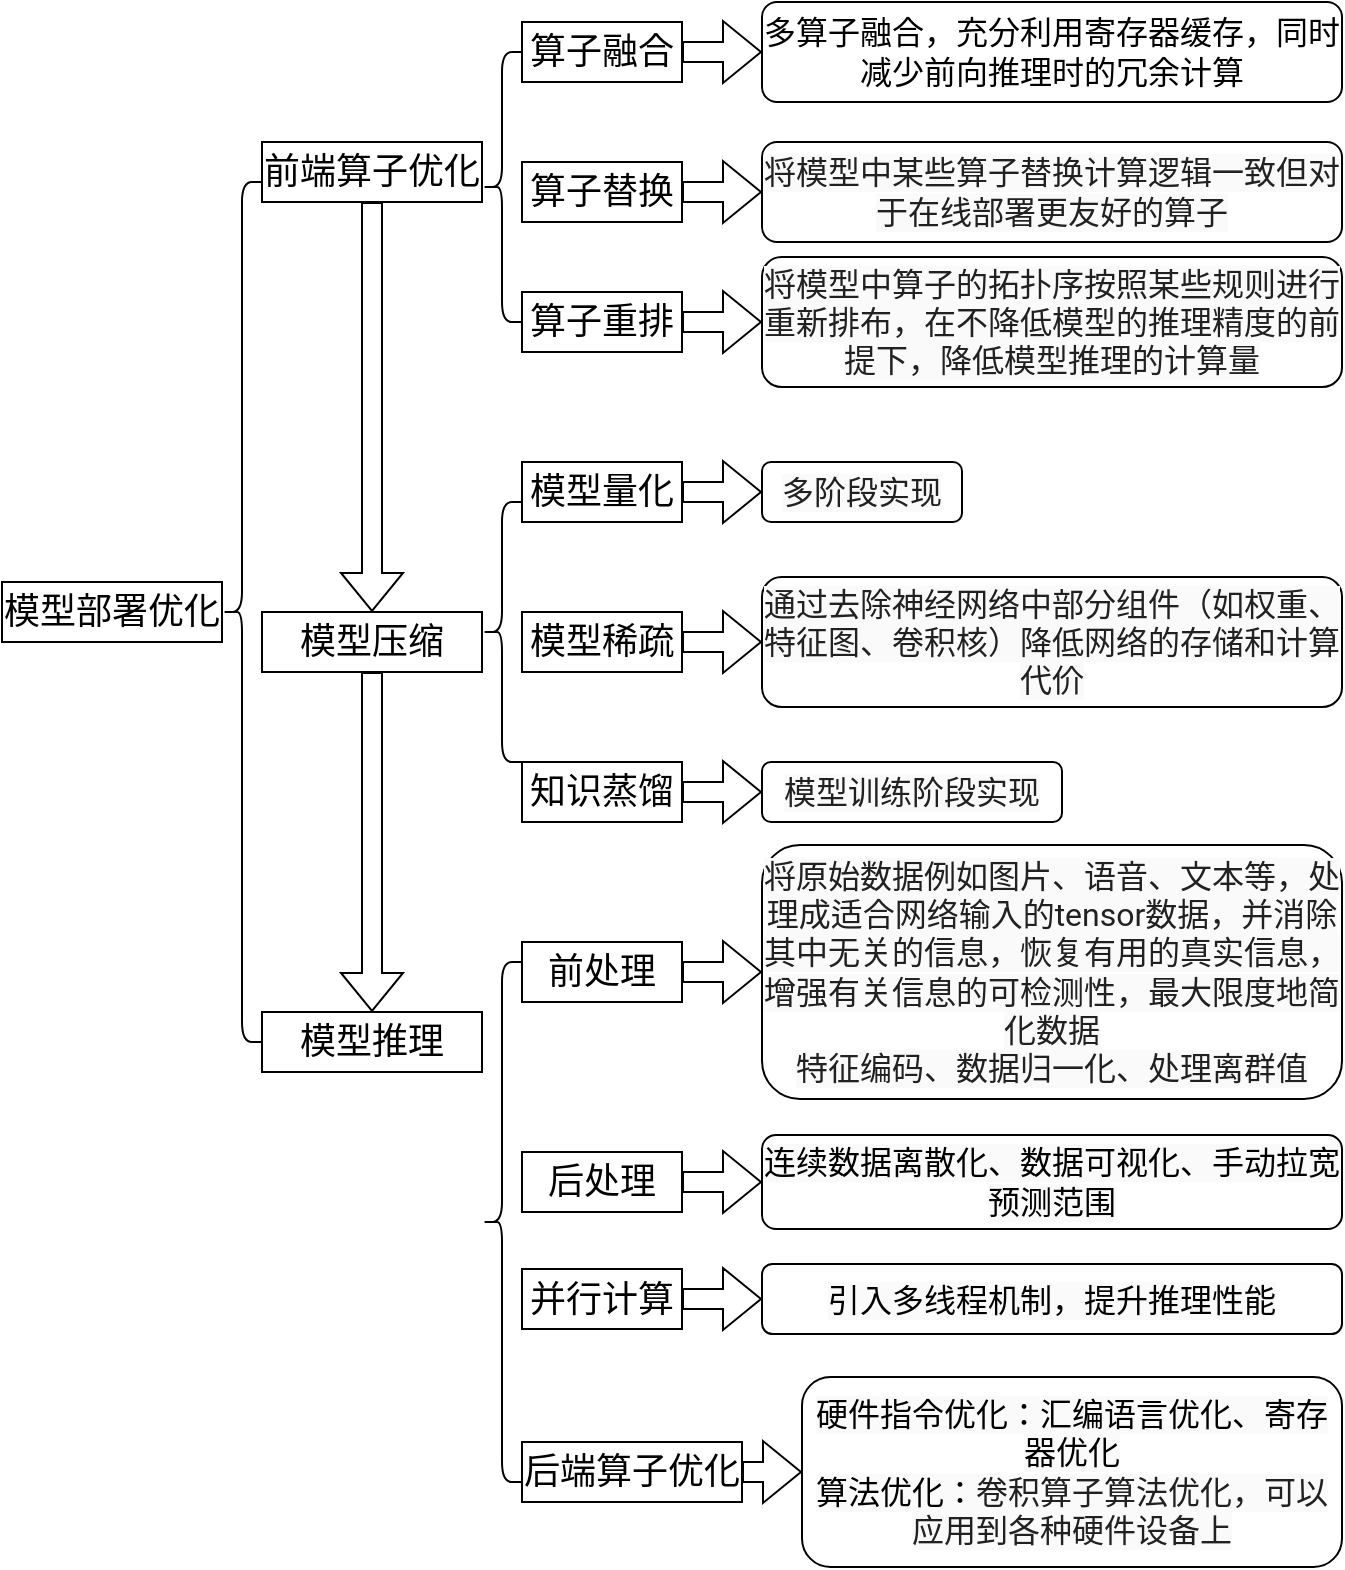 <mxfile version="24.7.5">
  <diagram name="第 1 页" id="tp657_Ba1racLbOtVIkM">
    <mxGraphModel dx="1036" dy="606" grid="1" gridSize="10" guides="1" tooltips="1" connect="1" arrows="1" fold="1" page="1" pageScale="1" pageWidth="827" pageHeight="1169" math="0" shadow="0">
      <root>
        <mxCell id="0" />
        <mxCell id="1" parent="0" />
        <mxCell id="FMcQ-yZuk6v02xoVI1cC-1" value="&lt;font style=&quot;font-size: 18px;&quot;&gt;模型部署优化&lt;/font&gt;" style="rounded=0;whiteSpace=wrap;html=1;" parent="1" vertex="1">
          <mxGeometry x="50" y="400" width="110" height="30" as="geometry" />
        </mxCell>
        <mxCell id="FMcQ-yZuk6v02xoVI1cC-2" value="&lt;font style=&quot;font-size: 16px;&quot;&gt;多算子融合，充分利用寄存器缓存，同时减少前向推理时的冗余计算&lt;/font&gt;" style="rounded=1;whiteSpace=wrap;html=1;" parent="1" vertex="1">
          <mxGeometry x="430" y="110" width="290" height="50" as="geometry" />
        </mxCell>
        <mxCell id="FMcQ-yZuk6v02xoVI1cC-5" value="&lt;font style=&quot;font-size: 18px;&quot;&gt;前端算子优化&lt;/font&gt;" style="rounded=0;whiteSpace=wrap;html=1;" parent="1" vertex="1">
          <mxGeometry x="180" y="180" width="110" height="30" as="geometry" />
        </mxCell>
        <mxCell id="FMcQ-yZuk6v02xoVI1cC-6" value="" style="shape=curlyBracket;whiteSpace=wrap;html=1;rounded=1;labelPosition=left;verticalLabelPosition=middle;align=right;verticalAlign=middle;" parent="1" vertex="1">
          <mxGeometry x="160" y="200" width="20" height="430" as="geometry" />
        </mxCell>
        <mxCell id="FMcQ-yZuk6v02xoVI1cC-15" value="" style="shape=curlyBracket;whiteSpace=wrap;html=1;rounded=1;labelPosition=left;verticalLabelPosition=middle;align=right;verticalAlign=middle;" parent="1" vertex="1">
          <mxGeometry x="290" y="135" width="20" height="135" as="geometry" />
        </mxCell>
        <mxCell id="FMcQ-yZuk6v02xoVI1cC-16" value="&lt;font style=&quot;font-size: 18px;&quot;&gt;算子融合&lt;/font&gt;" style="rounded=0;whiteSpace=wrap;html=1;" parent="1" vertex="1">
          <mxGeometry x="310" y="120" width="80" height="30" as="geometry" />
        </mxCell>
        <mxCell id="FMcQ-yZuk6v02xoVI1cC-17" value="&lt;font style=&quot;font-size: 18px;&quot;&gt;算子替换&lt;/font&gt;" style="rounded=0;whiteSpace=wrap;html=1;" parent="1" vertex="1">
          <mxGeometry x="310" y="190" width="80" height="30" as="geometry" />
        </mxCell>
        <mxCell id="FMcQ-yZuk6v02xoVI1cC-18" value="&lt;font style=&quot;font-size: 18px;&quot;&gt;算子重排&lt;/font&gt;" style="rounded=0;whiteSpace=wrap;html=1;" parent="1" vertex="1">
          <mxGeometry x="310" y="255" width="80" height="30" as="geometry" />
        </mxCell>
        <mxCell id="FMcQ-yZuk6v02xoVI1cC-19" value="&lt;font style=&quot;font-size: 18px;&quot;&gt;模型压缩&lt;/font&gt;" style="rounded=0;whiteSpace=wrap;html=1;" parent="1" vertex="1">
          <mxGeometry x="180" y="415" width="110" height="30" as="geometry" />
        </mxCell>
        <mxCell id="FMcQ-yZuk6v02xoVI1cC-21" value="" style="shape=curlyBracket;whiteSpace=wrap;html=1;rounded=1;labelPosition=left;verticalLabelPosition=middle;align=right;verticalAlign=middle;" parent="1" vertex="1">
          <mxGeometry x="290" y="360" width="20" height="130" as="geometry" />
        </mxCell>
        <mxCell id="FMcQ-yZuk6v02xoVI1cC-22" value="&lt;font style=&quot;font-size: 18px;&quot;&gt;模型量化&lt;/font&gt;" style="rounded=0;whiteSpace=wrap;html=1;" parent="1" vertex="1">
          <mxGeometry x="310" y="340" width="80" height="30" as="geometry" />
        </mxCell>
        <mxCell id="FMcQ-yZuk6v02xoVI1cC-23" value="&lt;font style=&quot;font-size: 18px;&quot;&gt;模型稀疏&lt;/font&gt;&lt;span style=&quot;color: rgba(0, 0, 0, 0); font-family: monospace; font-size: 0px; text-align: start; text-wrap: nowrap;&quot;&gt;%3CmxGraphModel%3E%3Croot%3E%3CmxCell%20id%3D%220%22%2F%3E%3CmxCell%20id%3D%221%22%20parent%3D%220%22%2F%3E%3CmxCell%20id%3D%222%22%20value%3D%22%26lt%3Bfont%20style%3D%26quot%3Bfont-size%3A%2018px%3B%26quot%3B%26gt%3B%E6%A8%A1%E5%9E%8B%E9%87%8F%E5%8C%96%26lt%3B%2Ffont%26gt%3B%22%20style%3D%22rounded%3D0%3BwhiteSpace%3Dwrap%3Bhtml%3D1%3B%22%20vertex%3D%221%22%20parent%3D%221%22%3E%3CmxGeometry%20x%3D%22280%22%20y%3D%22300%22%20width%3D%2280%22%20height%3D%2230%22%20as%3D%22geometry%22%2F%3E%3C%2FmxCell%3E%3C%2Froot%3E%3C%2FmxGraphModel%3E&lt;/span&gt;" style="rounded=0;whiteSpace=wrap;html=1;" parent="1" vertex="1">
          <mxGeometry x="310" y="415" width="80" height="30" as="geometry" />
        </mxCell>
        <mxCell id="FMcQ-yZuk6v02xoVI1cC-24" value="&lt;font style=&quot;font-size: 18px;&quot;&gt;知识蒸馏&lt;/font&gt;" style="rounded=0;whiteSpace=wrap;html=1;" parent="1" vertex="1">
          <mxGeometry x="310" y="490" width="80" height="30" as="geometry" />
        </mxCell>
        <mxCell id="FMcQ-yZuk6v02xoVI1cC-25" value="&lt;font style=&quot;font-size: 18px;&quot;&gt;模型推理&lt;/font&gt;" style="rounded=0;whiteSpace=wrap;html=1;" parent="1" vertex="1">
          <mxGeometry x="180" y="615" width="110" height="30" as="geometry" />
        </mxCell>
        <mxCell id="FMcQ-yZuk6v02xoVI1cC-26" value="" style="shape=curlyBracket;whiteSpace=wrap;html=1;rounded=1;labelPosition=left;verticalLabelPosition=middle;align=right;verticalAlign=middle;size=0.5;" parent="1" vertex="1">
          <mxGeometry x="290" y="590" width="20" height="260" as="geometry" />
        </mxCell>
        <mxCell id="FMcQ-yZuk6v02xoVI1cC-27" value="&lt;font style=&quot;font-size: 18px;&quot;&gt;前处理&lt;/font&gt;" style="rounded=0;whiteSpace=wrap;html=1;" parent="1" vertex="1">
          <mxGeometry x="310" y="580" width="80" height="30" as="geometry" />
        </mxCell>
        <mxCell id="FMcQ-yZuk6v02xoVI1cC-28" value="&lt;font style=&quot;font-size: 18px;&quot;&gt;后端算子优化&lt;/font&gt;" style="rounded=0;whiteSpace=wrap;html=1;" parent="1" vertex="1">
          <mxGeometry x="310" y="830" width="110" height="30" as="geometry" />
        </mxCell>
        <mxCell id="FMcQ-yZuk6v02xoVI1cC-29" value="&lt;font style=&quot;font-size: 18px;&quot;&gt;并行计算&lt;/font&gt;" style="rounded=0;whiteSpace=wrap;html=1;" parent="1" vertex="1">
          <mxGeometry x="310" y="743.5" width="80" height="30" as="geometry" />
        </mxCell>
        <mxCell id="FMcQ-yZuk6v02xoVI1cC-32" value="" style="shape=flexArrow;endArrow=classic;html=1;rounded=0;exitX=0.5;exitY=1;exitDx=0;exitDy=0;entryX=0.5;entryY=0;entryDx=0;entryDy=0;" parent="1" source="FMcQ-yZuk6v02xoVI1cC-5" target="FMcQ-yZuk6v02xoVI1cC-19" edge="1">
          <mxGeometry width="50" height="50" relative="1" as="geometry">
            <mxPoint x="60" y="200" as="sourcePoint" />
            <mxPoint x="110" y="150" as="targetPoint" />
          </mxGeometry>
        </mxCell>
        <mxCell id="FMcQ-yZuk6v02xoVI1cC-33" value="" style="shape=flexArrow;endArrow=classic;html=1;rounded=0;exitX=0.5;exitY=1;exitDx=0;exitDy=0;entryX=0.5;entryY=0;entryDx=0;entryDy=0;" parent="1" source="FMcQ-yZuk6v02xoVI1cC-19" target="FMcQ-yZuk6v02xoVI1cC-25" edge="1">
          <mxGeometry width="50" height="50" relative="1" as="geometry">
            <mxPoint x="245" y="280" as="sourcePoint" />
            <mxPoint x="245" y="425" as="targetPoint" />
          </mxGeometry>
        </mxCell>
        <mxCell id="FMcQ-yZuk6v02xoVI1cC-34" value="&lt;span style=&quot;color: rgba(0, 0, 0, 0.87); font-family: Roboto, &amp;quot;Noto Sans SC Sliced&amp;quot;, sans-serif; font-size: 16px; text-align: start; background-color: rgb(250, 250, 250);&quot;&gt;将模型中某些算子替换计算逻辑一致但对于在线部署更友好的算子&lt;/span&gt;" style="rounded=1;whiteSpace=wrap;html=1;" parent="1" vertex="1">
          <mxGeometry x="430" y="180" width="290" height="50" as="geometry" />
        </mxCell>
        <mxCell id="FMcQ-yZuk6v02xoVI1cC-35" value="&lt;span style=&quot;color: rgba(0, 0, 0, 0.87); font-family: Roboto, &amp;quot;Noto Sans SC Sliced&amp;quot;, sans-serif; font-size: 16px; text-align: start; background-color: rgb(250, 250, 250);&quot;&gt;将模型中算子的拓扑序按照某些规则进行重新排布，在不降低模型的推理精度的前提下，降低模型推理的计算量&lt;/span&gt;" style="rounded=1;whiteSpace=wrap;html=1;" parent="1" vertex="1">
          <mxGeometry x="430" y="237.5" width="290" height="65" as="geometry" />
        </mxCell>
        <mxCell id="FMcQ-yZuk6v02xoVI1cC-36" value="" style="shape=flexArrow;endArrow=classic;html=1;rounded=0;exitX=1;exitY=0.5;exitDx=0;exitDy=0;entryX=0;entryY=0.5;entryDx=0;entryDy=0;" parent="1" source="FMcQ-yZuk6v02xoVI1cC-16" target="FMcQ-yZuk6v02xoVI1cC-2" edge="1">
          <mxGeometry width="50" height="50" relative="1" as="geometry">
            <mxPoint x="410" y="110" as="sourcePoint" />
            <mxPoint x="460" y="60" as="targetPoint" />
          </mxGeometry>
        </mxCell>
        <mxCell id="FMcQ-yZuk6v02xoVI1cC-37" value="" style="shape=flexArrow;endArrow=classic;html=1;rounded=0;exitX=1;exitY=0.5;exitDx=0;exitDy=0;entryX=0;entryY=0.5;entryDx=0;entryDy=0;" parent="1" source="FMcQ-yZuk6v02xoVI1cC-18" target="FMcQ-yZuk6v02xoVI1cC-35" edge="1">
          <mxGeometry width="50" height="50" relative="1" as="geometry">
            <mxPoint x="400" y="145" as="sourcePoint" />
            <mxPoint x="440" y="145" as="targetPoint" />
          </mxGeometry>
        </mxCell>
        <mxCell id="FMcQ-yZuk6v02xoVI1cC-38" value="" style="shape=flexArrow;endArrow=classic;html=1;rounded=0;exitX=1;exitY=0.5;exitDx=0;exitDy=0;entryX=0;entryY=0.5;entryDx=0;entryDy=0;" parent="1" source="FMcQ-yZuk6v02xoVI1cC-17" target="FMcQ-yZuk6v02xoVI1cC-34" edge="1">
          <mxGeometry width="50" height="50" relative="1" as="geometry">
            <mxPoint x="410" y="155" as="sourcePoint" />
            <mxPoint x="450" y="155" as="targetPoint" />
          </mxGeometry>
        </mxCell>
        <mxCell id="FMcQ-yZuk6v02xoVI1cC-39" value="&lt;span style=&quot;color: rgba(0, 0, 0, 0.87); font-family: Roboto, &amp;quot;Noto Sans SC Sliced&amp;quot;, sans-serif; font-size: 16px; text-align: start; background-color: rgb(250, 250, 250);&quot;&gt;通过去除神经网络中部分组件（如权重、特征图、卷积核）降低网络的存储和计算代价&lt;/span&gt;" style="rounded=1;whiteSpace=wrap;html=1;" parent="1" vertex="1">
          <mxGeometry x="430" y="397.5" width="290" height="65" as="geometry" />
        </mxCell>
        <mxCell id="FMcQ-yZuk6v02xoVI1cC-40" value="&lt;span style=&quot;color: rgba(0, 0, 0, 0.87); font-family: Roboto, &amp;quot;Noto Sans SC Sliced&amp;quot;, sans-serif; font-size: 16px; text-align: start; background-color: rgb(250, 250, 250);&quot;&gt;模型训练阶段实现&lt;/span&gt;" style="rounded=1;whiteSpace=wrap;html=1;" parent="1" vertex="1">
          <mxGeometry x="430" y="490" width="150" height="30" as="geometry" />
        </mxCell>
        <mxCell id="FMcQ-yZuk6v02xoVI1cC-41" value="" style="shape=flexArrow;endArrow=classic;html=1;rounded=0;exitX=1;exitY=0.5;exitDx=0;exitDy=0;entryX=0;entryY=0.5;entryDx=0;entryDy=0;" parent="1" source="FMcQ-yZuk6v02xoVI1cC-23" target="FMcQ-yZuk6v02xoVI1cC-39" edge="1">
          <mxGeometry width="50" height="50" relative="1" as="geometry">
            <mxPoint x="400" y="280" as="sourcePoint" />
            <mxPoint x="440" y="280" as="targetPoint" />
          </mxGeometry>
        </mxCell>
        <mxCell id="FMcQ-yZuk6v02xoVI1cC-42" value="" style="shape=flexArrow;endArrow=classic;html=1;rounded=0;exitX=1;exitY=0.5;exitDx=0;exitDy=0;entryX=0;entryY=0.5;entryDx=0;entryDy=0;" parent="1" source="FMcQ-yZuk6v02xoVI1cC-24" target="FMcQ-yZuk6v02xoVI1cC-40" edge="1">
          <mxGeometry width="50" height="50" relative="1" as="geometry">
            <mxPoint x="400" y="440" as="sourcePoint" />
            <mxPoint x="440" y="440" as="targetPoint" />
          </mxGeometry>
        </mxCell>
        <mxCell id="FMcQ-yZuk6v02xoVI1cC-44" value="&lt;font style=&quot;font-size: 18px;&quot;&gt;后处理&lt;/font&gt;" style="rounded=0;whiteSpace=wrap;html=1;" parent="1" vertex="1">
          <mxGeometry x="310" y="685" width="80" height="30" as="geometry" />
        </mxCell>
        <mxCell id="FMcQ-yZuk6v02xoVI1cC-45" value="&lt;span style=&quot;color: rgba(0, 0, 0, 0.87); font-family: Roboto, &amp;quot;Noto Sans SC Sliced&amp;quot;, sans-serif; font-size: 16px; text-align: start; background-color: rgb(250, 250, 250);&quot;&gt;将原始数据例如图片、语音、文本等，处理成适合网络输入的tensor数据，并消除其中无关的信息，恢复有用的真实信息，增强有关信息的可检测性，最大限度地简化数据&lt;/span&gt;&lt;div&gt;&lt;span style=&quot;color: rgba(0, 0, 0, 0.87); font-family: Roboto, &amp;quot;Noto Sans SC Sliced&amp;quot;, sans-serif; font-size: 16px; text-align: start; background-color: rgb(250, 250, 250);&quot;&gt;特征编码、数据归一化、处理离群值&lt;/span&gt;&lt;/div&gt;" style="rounded=1;whiteSpace=wrap;html=1;" parent="1" vertex="1">
          <mxGeometry x="430" y="531.5" width="290" height="127" as="geometry" />
        </mxCell>
        <mxCell id="FMcQ-yZuk6v02xoVI1cC-46" value="" style="shape=flexArrow;endArrow=classic;html=1;rounded=0;exitX=1;exitY=0.5;exitDx=0;exitDy=0;entryX=0;entryY=0.5;entryDx=0;entryDy=0;" parent="1" source="FMcQ-yZuk6v02xoVI1cC-27" target="FMcQ-yZuk6v02xoVI1cC-45" edge="1">
          <mxGeometry width="50" height="50" relative="1" as="geometry">
            <mxPoint x="400" y="515" as="sourcePoint" />
            <mxPoint x="440" y="515" as="targetPoint" />
          </mxGeometry>
        </mxCell>
        <mxCell id="FMcQ-yZuk6v02xoVI1cC-47" value="&lt;font face=&quot;Roboto, Noto Sans SC Sliced, sans-serif&quot;&gt;&lt;span style=&quot;font-size: 16px; background-color: rgb(250, 250, 250);&quot;&gt;连续数据离散化、数据可视化、手动拉宽预测范围&lt;/span&gt;&lt;/font&gt;" style="rounded=1;whiteSpace=wrap;html=1;strokeColor=#000000;" parent="1" vertex="1">
          <mxGeometry x="430" y="676.5" width="290" height="47" as="geometry" />
        </mxCell>
        <mxCell id="FMcQ-yZuk6v02xoVI1cC-48" value="&lt;font face=&quot;Roboto, Noto Sans SC Sliced, sans-serif&quot;&gt;&lt;span style=&quot;font-size: 16px; background-color: rgb(250, 250, 250);&quot;&gt;引入多线程机制，提升推理性能&lt;/span&gt;&lt;/font&gt;" style="rounded=1;whiteSpace=wrap;html=1;strokeColor=#000000;" parent="1" vertex="1">
          <mxGeometry x="430" y="741" width="290" height="35" as="geometry" />
        </mxCell>
        <mxCell id="FMcQ-yZuk6v02xoVI1cC-49" value="&lt;font face=&quot;Roboto, Noto Sans SC Sliced, sans-serif&quot;&gt;&lt;span style=&quot;font-size: 16px; background-color: rgb(250, 250, 250);&quot;&gt;硬件指令优化：汇编语言优化、寄存器优化&lt;/span&gt;&lt;/font&gt;&lt;div&gt;&lt;font face=&quot;Roboto, Noto Sans SC Sliced, sans-serif&quot;&gt;&lt;span style=&quot;font-size: 16px; background-color: rgb(250, 250, 250);&quot;&gt;算法优化：&lt;/span&gt;&lt;/font&gt;&lt;span style=&quot;background-color: rgb(250, 250, 250); color: rgba(0, 0, 0, 0.87); font-family: Roboto, &amp;quot;Noto Sans SC Sliced&amp;quot;, sans-serif; font-size: 16px; text-align: start;&quot;&gt;卷积算子算法优化，可以应用到各种硬件设备上&lt;/span&gt;&lt;/div&gt;" style="rounded=1;whiteSpace=wrap;html=1;strokeColor=#000000;" parent="1" vertex="1">
          <mxGeometry x="450" y="797.5" width="270" height="95" as="geometry" />
        </mxCell>
        <mxCell id="FMcQ-yZuk6v02xoVI1cC-50" value="" style="shape=flexArrow;endArrow=classic;html=1;rounded=0;entryX=0;entryY=0.5;entryDx=0;entryDy=0;exitX=1;exitY=0.5;exitDx=0;exitDy=0;" parent="1" source="FMcQ-yZuk6v02xoVI1cC-29" target="FMcQ-yZuk6v02xoVI1cC-48" edge="1">
          <mxGeometry width="50" height="50" relative="1" as="geometry">
            <mxPoint x="400" y="605" as="sourcePoint" />
            <mxPoint x="440" y="605" as="targetPoint" />
          </mxGeometry>
        </mxCell>
        <mxCell id="FMcQ-yZuk6v02xoVI1cC-51" value="" style="shape=flexArrow;endArrow=classic;html=1;rounded=0;exitX=1;exitY=0.5;exitDx=0;exitDy=0;entryX=0;entryY=0.5;entryDx=0;entryDy=0;" parent="1" source="FMcQ-yZuk6v02xoVI1cC-44" target="FMcQ-yZuk6v02xoVI1cC-47" edge="1">
          <mxGeometry width="50" height="50" relative="1" as="geometry">
            <mxPoint x="410" y="615" as="sourcePoint" />
            <mxPoint x="450" y="615" as="targetPoint" />
          </mxGeometry>
        </mxCell>
        <mxCell id="FMcQ-yZuk6v02xoVI1cC-52" value="" style="shape=flexArrow;endArrow=classic;html=1;rounded=0;entryX=0;entryY=0.5;entryDx=0;entryDy=0;exitX=1;exitY=0.5;exitDx=0;exitDy=0;" parent="1" source="FMcQ-yZuk6v02xoVI1cC-28" target="FMcQ-yZuk6v02xoVI1cC-49" edge="1">
          <mxGeometry width="50" height="50" relative="1" as="geometry">
            <mxPoint x="400" y="769" as="sourcePoint" />
            <mxPoint x="440" y="769" as="targetPoint" />
          </mxGeometry>
        </mxCell>
        <mxCell id="5EjJmrWiRx5s-19B0x8h-1" value="&lt;span style=&quot;color: rgba(0, 0, 0, 0.87); font-family: Roboto, &amp;quot;Noto Sans SC Sliced&amp;quot;, sans-serif; font-size: 16px; text-align: start; background-color: rgb(250, 250, 250);&quot;&gt;多阶段实现&lt;/span&gt;" style="rounded=1;whiteSpace=wrap;html=1;" vertex="1" parent="1">
          <mxGeometry x="430" y="340" width="100" height="30" as="geometry" />
        </mxCell>
        <mxCell id="5EjJmrWiRx5s-19B0x8h-2" value="" style="shape=flexArrow;endArrow=classic;html=1;rounded=0;exitX=1;exitY=0.5;exitDx=0;exitDy=0;entryX=0;entryY=0.5;entryDx=0;entryDy=0;" edge="1" parent="1" target="5EjJmrWiRx5s-19B0x8h-1" source="FMcQ-yZuk6v02xoVI1cC-22">
          <mxGeometry width="50" height="50" relative="1" as="geometry">
            <mxPoint x="390" y="352.5" as="sourcePoint" />
            <mxPoint x="440" y="227.5" as="targetPoint" />
          </mxGeometry>
        </mxCell>
      </root>
    </mxGraphModel>
  </diagram>
</mxfile>
